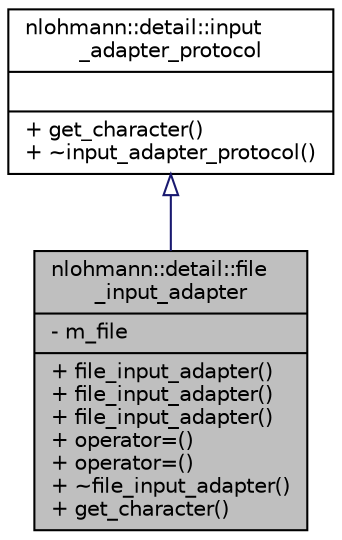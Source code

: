 digraph "nlohmann::detail::file_input_adapter"
{
 // INTERACTIVE_SVG=YES
  edge [fontname="Helvetica",fontsize="10",labelfontname="Helvetica",labelfontsize="10"];
  node [fontname="Helvetica",fontsize="10",shape=record];
  Node1 [label="{nlohmann::detail::file\l_input_adapter\n|- m_file\l|+ file_input_adapter()\l+ file_input_adapter()\l+ file_input_adapter()\l+ operator=()\l+ operator=()\l+ ~file_input_adapter()\l+ get_character()\l}",height=0.2,width=0.4,color="black", fillcolor="grey75", style="filled", fontcolor="black"];
  Node2 -> Node1 [dir="back",color="midnightblue",fontsize="10",style="solid",arrowtail="onormal"];
  Node2 [label="{nlohmann::detail::input\l_adapter_protocol\n||+ get_character()\l+ ~input_adapter_protocol()\l}",height=0.2,width=0.4,color="black", fillcolor="white", style="filled",URL="$structnlohmann_1_1detail_1_1input__adapter__protocol.html",tooltip="abstract input adapter interface "];
}
